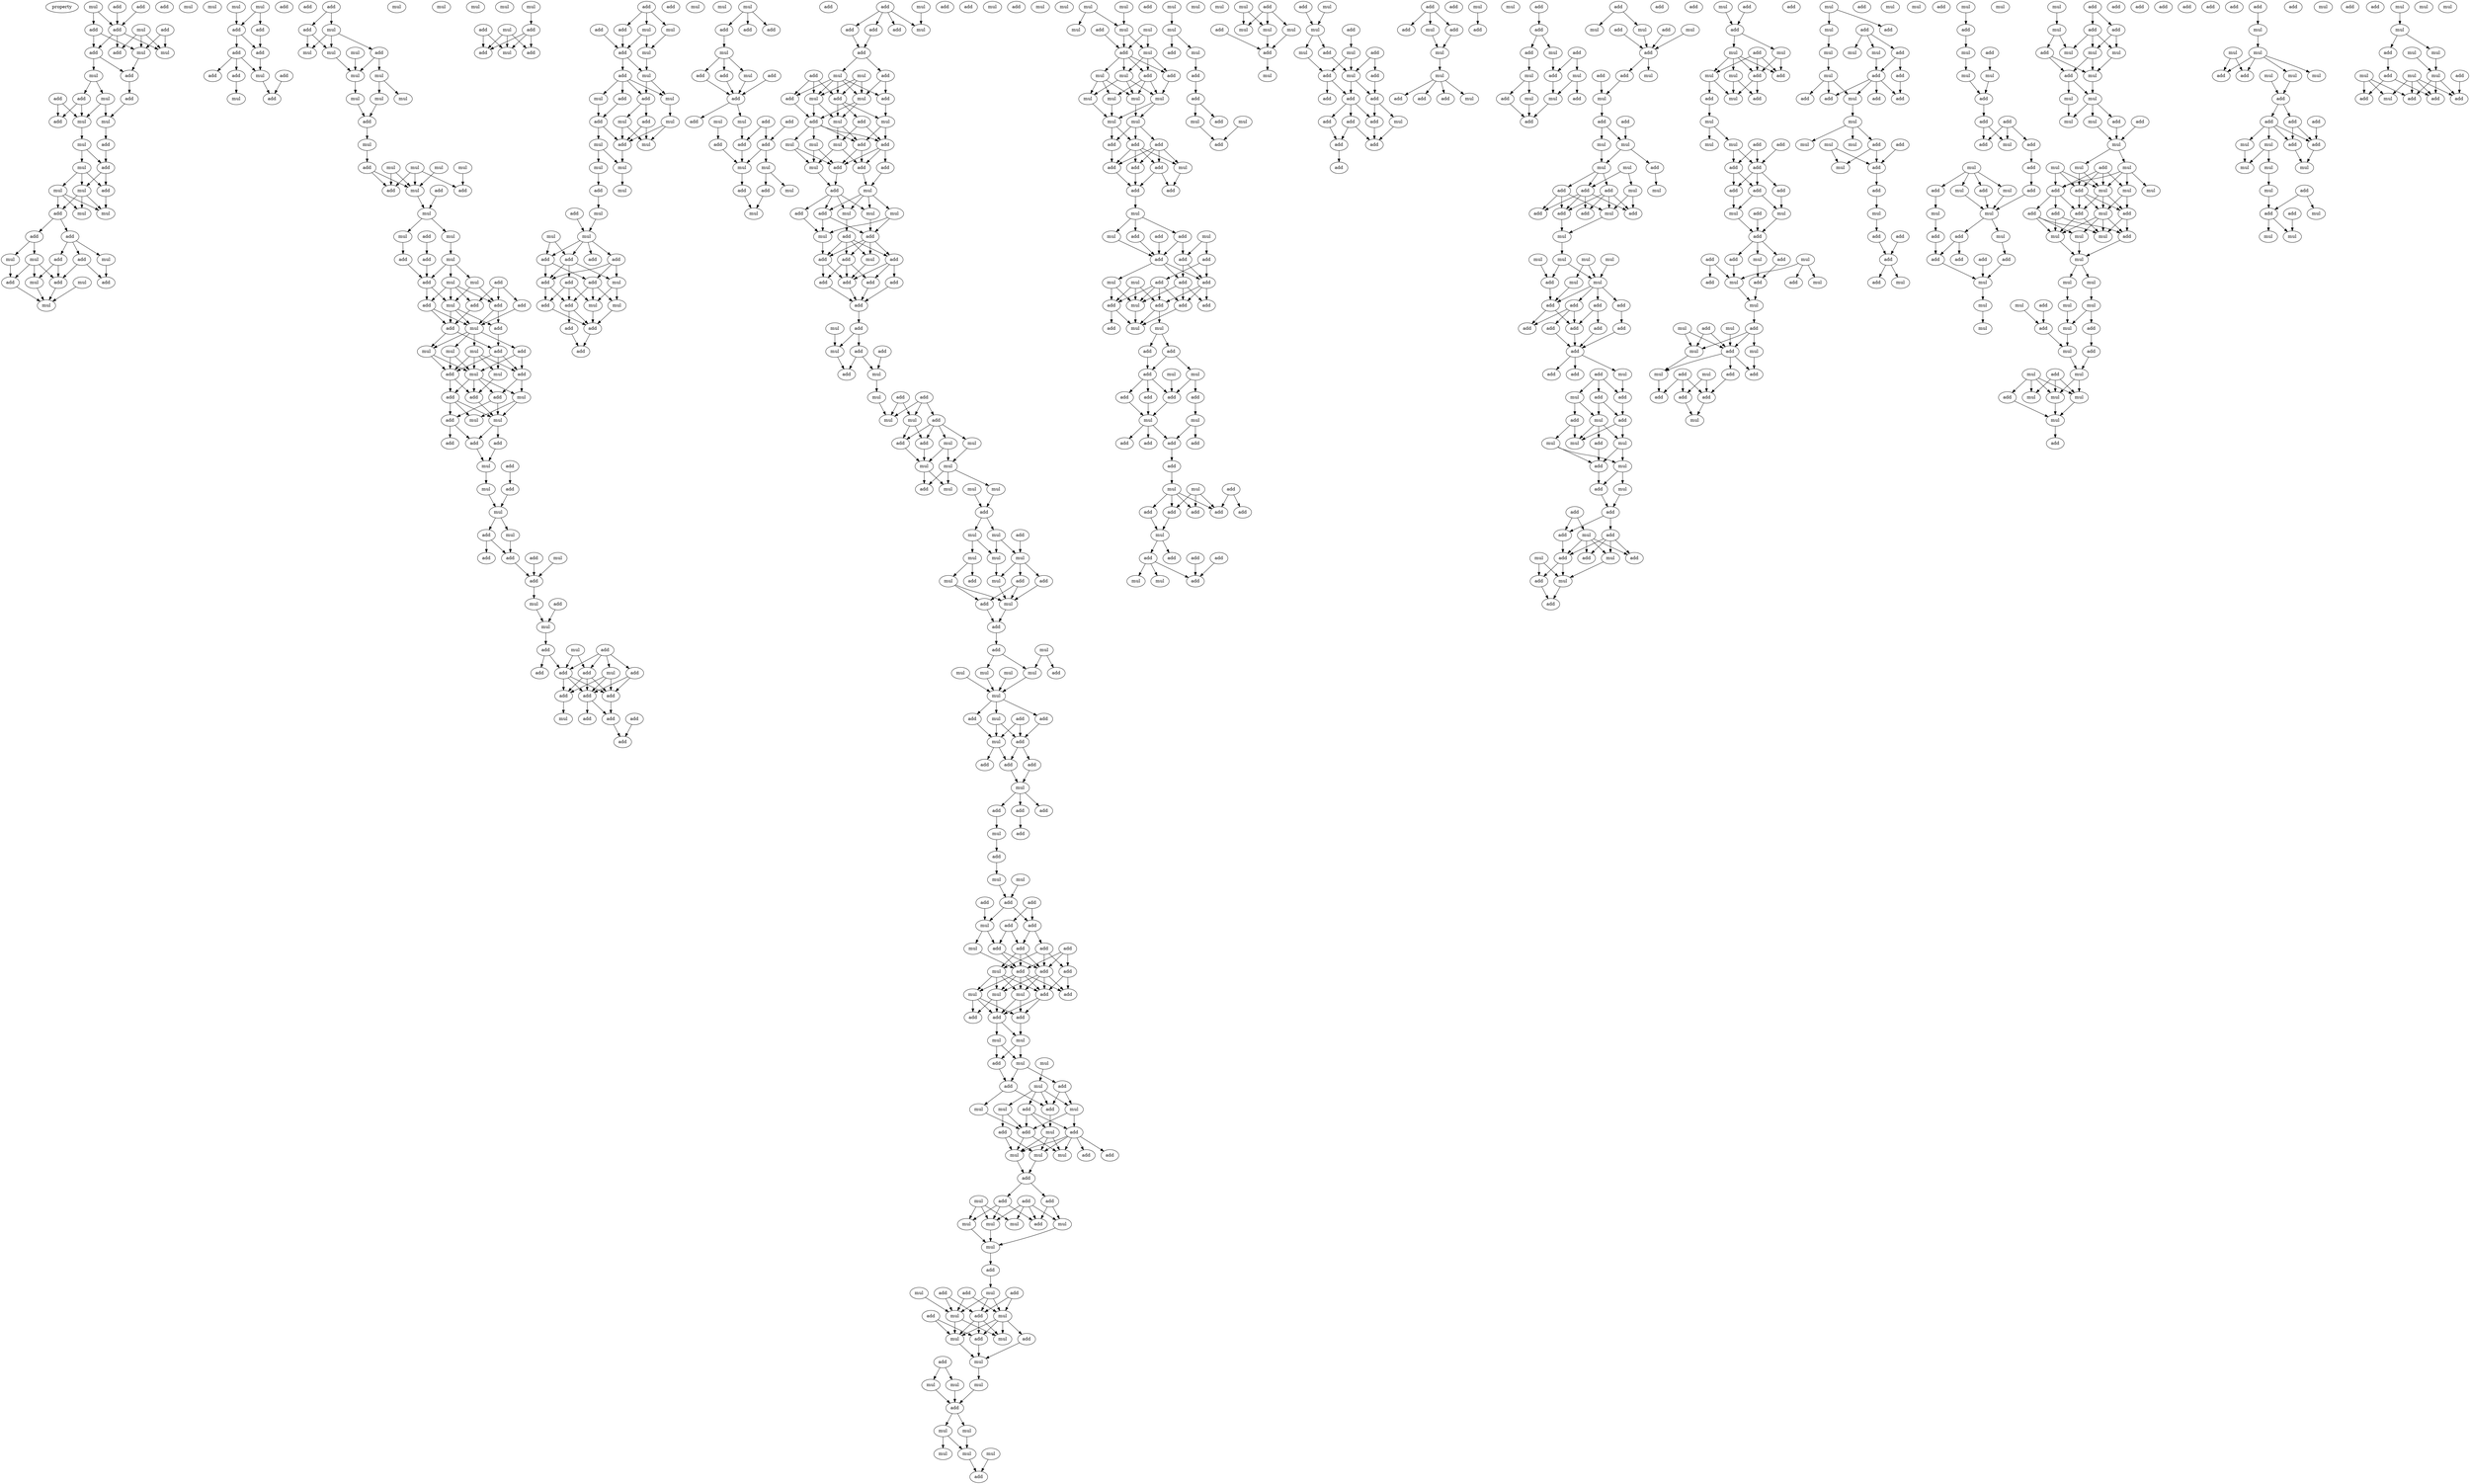 digraph {
    node [fontcolor=black]
    property [mul=2,lf=2.0]
    0 [ label = add ];
    1 [ label = add ];
    2 [ label = mul ];
    3 [ label = add ];
    4 [ label = mul ];
    5 [ label = add ];
    6 [ label = add ];
    7 [ label = mul ];
    8 [ label = add ];
    9 [ label = add ];
    10 [ label = add ];
    11 [ label = mul ];
    12 [ label = add ];
    13 [ label = mul ];
    14 [ label = add ];
    15 [ label = add ];
    16 [ label = add ];
    17 [ label = mul ];
    18 [ label = mul ];
    19 [ label = add ];
    20 [ label = mul ];
    21 [ label = mul ];
    22 [ label = add ];
    23 [ label = mul ];
    24 [ label = add ];
    25 [ label = mul ];
    26 [ label = mul ];
    27 [ label = mul ];
    28 [ label = mul ];
    29 [ label = add ];
    30 [ label = add ];
    31 [ label = mul ];
    32 [ label = mul ];
    33 [ label = add ];
    34 [ label = add ];
    35 [ label = add ];
    36 [ label = mul ];
    37 [ label = add ];
    38 [ label = mul ];
    39 [ label = mul ];
    40 [ label = add ];
    41 [ label = mul ];
    42 [ label = mul ];
    43 [ label = add ];
    44 [ label = add ];
    45 [ label = mul ];
    46 [ label = mul ];
    47 [ label = mul ];
    48 [ label = add ];
    49 [ label = add ];
    50 [ label = add ];
    51 [ label = add ];
    52 [ label = add ];
    53 [ label = add ];
    54 [ label = add ];
    55 [ label = mul ];
    56 [ label = add ];
    57 [ label = add ];
    58 [ label = add ];
    59 [ label = mul ];
    60 [ label = add ];
    61 [ label = mul ];
    62 [ label = add ];
    63 [ label = mul ];
    64 [ label = mul ];
    65 [ label = add ];
    66 [ label = mul ];
    67 [ label = mul ];
    68 [ label = mul ];
    69 [ label = mul ];
    70 [ label = mul ];
    71 [ label = mul ];
    72 [ label = mul ];
    73 [ label = add ];
    74 [ label = mul ];
    75 [ label = mul ];
    76 [ label = mul ];
    77 [ label = mul ];
    78 [ label = add ];
    79 [ label = mul ];
    80 [ label = mul ];
    81 [ label = add ];
    82 [ label = add ];
    83 [ label = add ];
    84 [ label = mul ];
    85 [ label = mul ];
    86 [ label = mul ];
    87 [ label = add ];
    88 [ label = add ];
    89 [ label = add ];
    90 [ label = mul ];
    91 [ label = mul ];
    92 [ label = mul ];
    93 [ label = add ];
    94 [ label = add ];
    95 [ label = add ];
    96 [ label = add ];
    97 [ label = add ];
    98 [ label = mul ];
    99 [ label = add ];
    100 [ label = mul ];
    101 [ label = add ];
    102 [ label = add ];
    103 [ label = mul ];
    104 [ label = mul ];
    105 [ label = mul ];
    106 [ label = add ];
    107 [ label = add ];
    108 [ label = mul ];
    109 [ label = mul ];
    110 [ label = add ];
    111 [ label = add ];
    112 [ label = add ];
    113 [ label = mul ];
    114 [ label = add ];
    115 [ label = add ];
    116 [ label = mul ];
    117 [ label = add ];
    118 [ label = mul ];
    119 [ label = add ];
    120 [ label = add ];
    121 [ label = add ];
    122 [ label = mul ];
    123 [ label = add ];
    124 [ label = add ];
    125 [ label = mul ];
    126 [ label = mul ];
    127 [ label = add ];
    128 [ label = mul ];
    129 [ label = add ];
    130 [ label = add ];
    131 [ label = mul ];
    132 [ label = add ];
    133 [ label = add ];
    134 [ label = mul ];
    135 [ label = mul ];
    136 [ label = add ];
    137 [ label = mul ];
    138 [ label = mul ];
    139 [ label = add ];
    140 [ label = add ];
    141 [ label = add ];
    142 [ label = add ];
    143 [ label = mul ];
    144 [ label = add ];
    145 [ label = add ];
    146 [ label = add ];
    147 [ label = add ];
    148 [ label = add ];
    149 [ label = add ];
    150 [ label = mul ];
    151 [ label = add ];
    152 [ label = add ];
    153 [ label = add ];
    154 [ label = mul ];
    155 [ label = mul ];
    156 [ label = mul ];
    157 [ label = add ];
    158 [ label = add ];
    159 [ label = mul ];
    160 [ label = mul ];
    161 [ label = add ];
    162 [ label = add ];
    163 [ label = add ];
    164 [ label = add ];
    165 [ label = mul ];
    166 [ label = add ];
    167 [ label = mul ];
    168 [ label = add ];
    169 [ label = mul ];
    170 [ label = add ];
    171 [ label = mul ];
    172 [ label = mul ];
    173 [ label = mul ];
    174 [ label = add ];
    175 [ label = add ];
    176 [ label = mul ];
    177 [ label = add ];
    178 [ label = mul ];
    179 [ label = add ];
    180 [ label = mul ];
    181 [ label = mul ];
    182 [ label = add ];
    183 [ label = mul ];
    184 [ label = mul ];
    185 [ label = mul ];
    186 [ label = add ];
    187 [ label = add ];
    188 [ label = mul ];
    189 [ label = mul ];
    190 [ label = mul ];
    191 [ label = add ];
    192 [ label = add ];
    193 [ label = add ];
    194 [ label = add ];
    195 [ label = add ];
    196 [ label = add ];
    197 [ label = mul ];
    198 [ label = add ];
    199 [ label = add ];
    200 [ label = mul ];
    201 [ label = add ];
    202 [ label = mul ];
    203 [ label = add ];
    204 [ label = add ];
    205 [ label = add ];
    206 [ label = add ];
    207 [ label = mul ];
    208 [ label = mul ];
    209 [ label = mul ];
    210 [ label = add ];
    211 [ label = add ];
    212 [ label = add ];
    213 [ label = mul ];
    214 [ label = add ];
    215 [ label = mul ];
    216 [ label = add ];
    217 [ label = add ];
    218 [ label = add ];
    219 [ label = add ];
    220 [ label = mul ];
    221 [ label = add ];
    222 [ label = mul ];
    223 [ label = add ];
    224 [ label = add ];
    225 [ label = add ];
    226 [ label = add ];
    227 [ label = add ];
    228 [ label = mul ];
    229 [ label = mul ];
    230 [ label = mul ];
    231 [ label = add ];
    232 [ label = add ];
    233 [ label = mul ];
    234 [ label = add ];
    235 [ label = mul ];
    236 [ label = add ];
    237 [ label = add ];
    238 [ label = mul ];
    239 [ label = add ];
    240 [ label = add ];
    241 [ label = add ];
    242 [ label = mul ];
    243 [ label = mul ];
    244 [ label = add ];
    245 [ label = add ];
    246 [ label = add ];
    247 [ label = mul ];
    248 [ label = add ];
    249 [ label = add ];
    250 [ label = mul ];
    251 [ label = mul ];
    252 [ label = mul ];
    253 [ label = add ];
    254 [ label = add ];
    255 [ label = mul ];
    256 [ label = mul ];
    257 [ label = mul ];
    258 [ label = add ];
    259 [ label = add ];
    260 [ label = add ];
    261 [ label = mul ];
    262 [ label = add ];
    263 [ label = add ];
    264 [ label = mul ];
    265 [ label = add ];
    266 [ label = add ];
    267 [ label = mul ];
    268 [ label = add ];
    269 [ label = mul ];
    270 [ label = mul ];
    271 [ label = add ];
    272 [ label = mul ];
    273 [ label = add ];
    274 [ label = mul ];
    275 [ label = add ];
    276 [ label = add ];
    277 [ label = add ];
    278 [ label = add ];
    279 [ label = add ];
    280 [ label = add ];
    281 [ label = add ];
    282 [ label = add ];
    283 [ label = mul ];
    284 [ label = add ];
    285 [ label = mul ];
    286 [ label = add ];
    287 [ label = add ];
    288 [ label = add ];
    289 [ label = mul ];
    290 [ label = add ];
    291 [ label = mul ];
    292 [ label = add ];
    293 [ label = mul ];
    294 [ label = mul ];
    295 [ label = add ];
    296 [ label = add ];
    297 [ label = mul ];
    298 [ label = add ];
    299 [ label = mul ];
    300 [ label = add ];
    301 [ label = mul ];
    302 [ label = mul ];
    303 [ label = add ];
    304 [ label = mul ];
    305 [ label = mul ];
    306 [ label = mul ];
    307 [ label = add ];
    308 [ label = mul ];
    309 [ label = add ];
    310 [ label = mul ];
    311 [ label = mul ];
    312 [ label = mul ];
    313 [ label = mul ];
    314 [ label = mul ];
    315 [ label = mul ];
    316 [ label = add ];
    317 [ label = mul ];
    318 [ label = add ];
    319 [ label = add ];
    320 [ label = mul ];
    321 [ label = add ];
    322 [ label = add ];
    323 [ label = add ];
    324 [ label = mul ];
    325 [ label = mul ];
    326 [ label = mul ];
    327 [ label = add ];
    328 [ label = mul ];
    329 [ label = mul ];
    330 [ label = mul ];
    331 [ label = add ];
    332 [ label = add ];
    333 [ label = mul ];
    334 [ label = add ];
    335 [ label = mul ];
    336 [ label = add ];
    337 [ label = add ];
    338 [ label = add ];
    339 [ label = add ];
    340 [ label = mul ];
    341 [ label = add ];
    342 [ label = add ];
    343 [ label = add ];
    344 [ label = mul ];
    345 [ label = add ];
    346 [ label = add ];
    347 [ label = mul ];
    348 [ label = add ];
    349 [ label = mul ];
    350 [ label = add ];
    351 [ label = add ];
    352 [ label = add ];
    353 [ label = add ];
    354 [ label = mul ];
    355 [ label = add ];
    356 [ label = add ];
    357 [ label = mul ];
    358 [ label = add ];
    359 [ label = add ];
    360 [ label = add ];
    361 [ label = add ];
    362 [ label = mul ];
    363 [ label = add ];
    364 [ label = add ];
    365 [ label = mul ];
    366 [ label = add ];
    367 [ label = mul ];
    368 [ label = add ];
    369 [ label = mul ];
    370 [ label = add ];
    371 [ label = add ];
    372 [ label = add ];
    373 [ label = mul ];
    374 [ label = mul ];
    375 [ label = mul ];
    376 [ label = mul ];
    377 [ label = add ];
    378 [ label = mul ];
    379 [ label = mul ];
    380 [ label = add ];
    381 [ label = add ];
    382 [ label = add ];
    383 [ label = add ];
    384 [ label = mul ];
    385 [ label = mul ];
    386 [ label = mul ];
    387 [ label = add ];
    388 [ label = mul ];
    389 [ label = add ];
    390 [ label = add ];
    391 [ label = add ];
    392 [ label = mul ];
    393 [ label = mul ];
    394 [ label = mul ];
    395 [ label = add ];
    396 [ label = add ];
    397 [ label = add ];
    398 [ label = add ];
    399 [ label = mul ];
    400 [ label = add ];
    401 [ label = mul ];
    402 [ label = mul ];
    403 [ label = mul ];
    404 [ label = add ];
    405 [ label = mul ];
    406 [ label = mul ];
    407 [ label = add ];
    408 [ label = mul ];
    409 [ label = add ];
    410 [ label = add ];
    411 [ label = add ];
    412 [ label = mul ];
    413 [ label = mul ];
    414 [ label = add ];
    415 [ label = add ];
    416 [ label = mul ];
    417 [ label = add ];
    418 [ label = mul ];
    419 [ label = mul ];
    420 [ label = add ];
    421 [ label = mul ];
    422 [ label = add ];
    423 [ label = mul ];
    424 [ label = mul ];
    425 [ label = mul ];
    426 [ label = add ];
    427 [ label = mul ];
    428 [ label = mul ];
    429 [ label = mul ];
    430 [ label = mul ];
    431 [ label = mul ];
    432 [ label = mul ];
    433 [ label = add ];
    434 [ label = mul ];
    435 [ label = mul ];
    436 [ label = mul ];
    437 [ label = add ];
    438 [ label = mul ];
    439 [ label = add ];
    440 [ label = mul ];
    441 [ label = mul ];
    442 [ label = add ];
    443 [ label = mul ];
    444 [ label = add ];
    445 [ label = add ];
    446 [ label = mul ];
    447 [ label = mul ];
    448 [ label = mul ];
    449 [ label = mul ];
    450 [ label = mul ];
    451 [ label = mul ];
    452 [ label = mul ];
    453 [ label = add ];
    454 [ label = add ];
    455 [ label = add ];
    456 [ label = add ];
    457 [ label = mul ];
    458 [ label = add ];
    459 [ label = add ];
    460 [ label = add ];
    461 [ label = add ];
    462 [ label = mul ];
    463 [ label = add ];
    464 [ label = add ];
    465 [ label = mul ];
    466 [ label = mul ];
    467 [ label = add ];
    468 [ label = add ];
    469 [ label = add ];
    470 [ label = add ];
    471 [ label = add ];
    472 [ label = mul ];
    473 [ label = mul ];
    474 [ label = add ];
    475 [ label = add ];
    476 [ label = add ];
    477 [ label = mul ];
    478 [ label = add ];
    479 [ label = add ];
    480 [ label = add ];
    481 [ label = mul ];
    482 [ label = add ];
    483 [ label = mul ];
    484 [ label = add ];
    485 [ label = add ];
    486 [ label = mul ];
    487 [ label = mul ];
    488 [ label = add ];
    489 [ label = add ];
    490 [ label = add ];
    491 [ label = add ];
    492 [ label = add ];
    493 [ label = mul ];
    494 [ label = mul ];
    495 [ label = add ];
    496 [ label = add ];
    497 [ label = add ];
    498 [ label = add ];
    499 [ label = add ];
    500 [ label = mul ];
    501 [ label = mul ];
    502 [ label = add ];
    503 [ label = add ];
    504 [ label = add ];
    505 [ label = add ];
    506 [ label = add ];
    507 [ label = add ];
    508 [ label = mul ];
    509 [ label = add ];
    510 [ label = add ];
    511 [ label = add ];
    512 [ label = add ];
    513 [ label = add ];
    514 [ label = mul ];
    515 [ label = mul ];
    516 [ label = mul ];
    517 [ label = mul ];
    518 [ label = add ];
    519 [ label = mul ];
    520 [ label = mul ];
    521 [ label = add ];
    522 [ label = add ];
    523 [ label = mul ];
    524 [ label = mul ];
    525 [ label = mul ];
    526 [ label = add ];
    527 [ label = add ];
    528 [ label = mul ];
    529 [ label = add ];
    530 [ label = add ];
    531 [ label = mul ];
    532 [ label = mul ];
    533 [ label = mul ];
    534 [ label = add ];
    535 [ label = add ];
    536 [ label = mul ];
    537 [ label = mul ];
    538 [ label = add ];
    539 [ label = mul ];
    540 [ label = mul ];
    541 [ label = add ];
    542 [ label = mul ];
    543 [ label = add ];
    544 [ label = mul ];
    545 [ label = add ];
    546 [ label = add ];
    547 [ label = add ];
    548 [ label = add ];
    549 [ label = add ];
    550 [ label = mul ];
    551 [ label = add ];
    552 [ label = add ];
    553 [ label = add ];
    554 [ label = add ];
    555 [ label = add ];
    556 [ label = add ];
    557 [ label = add ];
    558 [ label = mul ];
    559 [ label = add ];
    560 [ label = add ];
    561 [ label = mul ];
    562 [ label = mul ];
    563 [ label = add ];
    564 [ label = mul ];
    565 [ label = add ];
    566 [ label = add ];
    567 [ label = add ];
    568 [ label = mul ];
    569 [ label = add ];
    570 [ label = mul ];
    571 [ label = add ];
    572 [ label = add ];
    573 [ label = add ];
    574 [ label = add ];
    575 [ label = mul ];
    576 [ label = mul ];
    577 [ label = add ];
    578 [ label = mul ];
    579 [ label = add ];
    580 [ label = mul ];
    581 [ label = mul ];
    582 [ label = add ];
    583 [ label = add ];
    584 [ label = add ];
    585 [ label = add ];
    586 [ label = mul ];
    587 [ label = add ];
    588 [ label = mul ];
    589 [ label = mul ];
    590 [ label = add ];
    591 [ label = add ];
    592 [ label = add ];
    593 [ label = mul ];
    594 [ label = mul ];
    595 [ label = add ];
    596 [ label = add ];
    597 [ label = mul ];
    598 [ label = mul ];
    599 [ label = mul ];
    600 [ label = add ];
    601 [ label = mul ];
    602 [ label = add ];
    603 [ label = mul ];
    604 [ label = add ];
    605 [ label = mul ];
    606 [ label = add ];
    607 [ label = add ];
    608 [ label = add ];
    609 [ label = add ];
    610 [ label = mul ];
    611 [ label = add ];
    612 [ label = mul ];
    613 [ label = mul ];
    614 [ label = mul ];
    615 [ label = mul ];
    616 [ label = mul ];
    617 [ label = add ];
    618 [ label = mul ];
    619 [ label = mul ];
    620 [ label = add ];
    621 [ label = add ];
    622 [ label = add ];
    623 [ label = add ];
    624 [ label = add ];
    625 [ label = add ];
    626 [ label = add ];
    627 [ label = add ];
    628 [ label = add ];
    629 [ label = add ];
    630 [ label = mul ];
    631 [ label = add ];
    632 [ label = add ];
    633 [ label = add ];
    634 [ label = add ];
    635 [ label = mul ];
    636 [ label = add ];
    637 [ label = add ];
    638 [ label = mul ];
    639 [ label = add ];
    640 [ label = mul ];
    641 [ label = mul ];
    642 [ label = add ];
    643 [ label = mul ];
    644 [ label = add ];
    645 [ label = mul ];
    646 [ label = add ];
    647 [ label = mul ];
    648 [ label = add ];
    649 [ label = add ];
    650 [ label = add ];
    651 [ label = add ];
    652 [ label = add ];
    653 [ label = add ];
    654 [ label = mul ];
    655 [ label = add ];
    656 [ label = mul ];
    657 [ label = add ];
    658 [ label = mul ];
    659 [ label = add ];
    660 [ label = add ];
    661 [ label = mul ];
    662 [ label = mul ];
    663 [ label = add ];
    664 [ label = add ];
    665 [ label = add ];
    666 [ label = add ];
    667 [ label = mul ];
    668 [ label = mul ];
    669 [ label = add ];
    670 [ label = mul ];
    671 [ label = add ];
    672 [ label = mul ];
    673 [ label = add ];
    674 [ label = add ];
    675 [ label = mul ];
    676 [ label = add ];
    677 [ label = mul ];
    678 [ label = mul ];
    679 [ label = add ];
    680 [ label = add ];
    681 [ label = mul ];
    682 [ label = add ];
    683 [ label = add ];
    684 [ label = add ];
    685 [ label = add ];
    686 [ label = add ];
    687 [ label = mul ];
    688 [ label = add ];
    689 [ label = mul ];
    690 [ label = add ];
    691 [ label = add ];
    692 [ label = add ];
    693 [ label = mul ];
    694 [ label = mul ];
    695 [ label = add ];
    696 [ label = mul ];
    697 [ label = add ];
    698 [ label = mul ];
    699 [ label = add ];
    700 [ label = add ];
    701 [ label = mul ];
    702 [ label = mul ];
    703 [ label = add ];
    704 [ label = add ];
    705 [ label = mul ];
    706 [ label = add ];
    707 [ label = mul ];
    708 [ label = mul ];
    709 [ label = add ];
    710 [ label = add ];
    711 [ label = mul ];
    712 [ label = mul ];
    713 [ label = add ];
    714 [ label = add ];
    715 [ label = add ];
    716 [ label = add ];
    717 [ label = mul ];
    718 [ label = mul ];
    719 [ label = add ];
    720 [ label = add ];
    721 [ label = mul ];
    722 [ label = add ];
    723 [ label = mul ];
    724 [ label = mul ];
    725 [ label = add ];
    726 [ label = mul ];
    727 [ label = mul ];
    728 [ label = add ];
    729 [ label = add ];
    730 [ label = mul ];
    731 [ label = add ];
    732 [ label = add ];
    733 [ label = mul ];
    734 [ label = add ];
    735 [ label = add ];
    736 [ label = mul ];
    737 [ label = mul ];
    738 [ label = mul ];
    739 [ label = mul ];
    740 [ label = add ];
    741 [ label = add ];
    742 [ label = add ];
    743 [ label = mul ];
    744 [ label = add ];
    745 [ label = mul ];
    746 [ label = add ];
    747 [ label = add ];
    748 [ label = mul ];
    749 [ label = add ];
    750 [ label = add ];
    751 [ label = mul ];
    752 [ label = add ];
    753 [ label = mul ];
    754 [ label = add ];
    755 [ label = mul ];
    756 [ label = add ];
    757 [ label = mul ];
    758 [ label = mul ];
    759 [ label = mul ];
    760 [ label = add ];
    761 [ label = add ];
    762 [ label = add ];
    763 [ label = add ];
    764 [ label = mul ];
    765 [ label = add ];
    766 [ label = mul ];
    767 [ label = add ];
    768 [ label = mul ];
    769 [ label = mul ];
    770 [ label = add ];
    771 [ label = add ];
    772 [ label = add ];
    773 [ label = mul ];
    774 [ label = mul ];
    775 [ label = add ];
    776 [ label = add ];
    777 [ label = mul ];
    778 [ label = add ];
    779 [ label = add ];
    780 [ label = add ];
    781 [ label = add ];
    782 [ label = mul ];
    783 [ label = mul ];
    784 [ label = mul ];
    785 [ label = add ];
    786 [ label = mul ];
    787 [ label = mul ];
    788 [ label = add ];
    789 [ label = add ];
    790 [ label = mul ];
    791 [ label = mul ];
    792 [ label = mul ];
    793 [ label = add ];
    794 [ label = mul ];
    795 [ label = add ];
    796 [ label = mul ];
    797 [ label = add ];
    798 [ label = mul ];
    799 [ label = mul ];
    800 [ label = add ];
    801 [ label = mul ];
    802 [ label = add ];
    803 [ label = add ];
    804 [ label = mul ];
    805 [ label = mul ];
    806 [ label = mul ];
    807 [ label = mul ];
    808 [ label = add ];
    809 [ label = add ];
    810 [ label = mul ];
    811 [ label = add ];
    812 [ label = mul ];
    813 [ label = mul ];
    814 [ label = mul ];
    815 [ label = add ];
    816 [ label = add ];
    817 [ label = add ];
    818 [ label = add ];
    819 [ label = add ];
    820 [ label = add ];
    821 [ label = mul ];
    822 [ label = mul ];
    823 [ label = mul ];
    824 [ label = mul ];
    825 [ label = mul ];
    826 [ label = mul ];
    827 [ label = mul ];
    828 [ label = add ];
    829 [ label = add ];
    830 [ label = mul ];
    831 [ label = mul ];
    832 [ label = mul ];
    833 [ label = add ];
    834 [ label = add ];
    835 [ label = add ];
    836 [ label = mul ];
    837 [ label = add ];
    838 [ label = mul ];
    839 [ label = mul ];
    840 [ label = mul ];
    841 [ label = add ];
    842 [ label = mul ];
    843 [ label = add ];
    844 [ label = mul ];
    845 [ label = mul ];
    846 [ label = add ];
    847 [ label = add ];
    848 [ label = add ];
    849 [ label = mul ];
    850 [ label = add ];
    851 [ label = mul ];
    852 [ label = mul ];
    853 [ label = mul ];
    854 [ label = add ];
    855 [ label = add ];
    856 [ label = mul ];
    857 [ label = mul ];
    858 [ label = add ];
    859 [ label = add ];
    860 [ label = add ];
    861 [ label = add ];
    862 [ label = add ];
    863 [ label = mul ];
    864 [ label = mul ];
    865 [ label = add ];
    866 [ label = mul ];
    867 [ label = mul ];
    868 [ label = mul ];
    869 [ label = mul ];
    870 [ label = add ];
    871 [ label = mul ];
    872 [ label = add ];
    873 [ label = add ];
    874 [ label = mul ];
    875 [ label = mul ];
    876 [ label = mul ];
    877 [ label = add ];
    878 [ label = add ];
    879 [ label = mul ];
    880 [ label = mul ];
    881 [ label = mul ];
    882 [ label = mul ];
    883 [ label = mul ];
    884 [ label = add ];
    885 [ label = mul ];
    886 [ label = mul ];
    887 [ label = mul ];
    888 [ label = add ];
    889 [ label = add ];
    890 [ label = mul ];
    891 [ label = add ];
    892 [ label = add ];
    893 [ label = add ];
    894 [ label = add ];
    895 [ label = mul ];
    0 -> 3 [ name = 0 ];
    1 -> 3 [ name = 1 ];
    2 -> 3 [ name = 2 ];
    2 -> 5 [ name = 3 ];
    3 -> 8 [ name = 4 ];
    3 -> 10 [ name = 5 ];
    3 -> 11 [ name = 6 ];
    4 -> 7 [ name = 7 ];
    4 -> 10 [ name = 8 ];
    4 -> 11 [ name = 9 ];
    5 -> 7 [ name = 10 ];
    5 -> 8 [ name = 11 ];
    6 -> 7 [ name = 12 ];
    6 -> 11 [ name = 13 ];
    7 -> 12 [ name = 14 ];
    8 -> 12 [ name = 15 ];
    8 -> 13 [ name = 16 ];
    12 -> 16 [ name = 17 ];
    13 -> 15 [ name = 18 ];
    13 -> 17 [ name = 19 ];
    14 -> 19 [ name = 20 ];
    14 -> 20 [ name = 21 ];
    15 -> 19 [ name = 22 ];
    15 -> 20 [ name = 23 ];
    16 -> 18 [ name = 24 ];
    17 -> 18 [ name = 25 ];
    17 -> 20 [ name = 26 ];
    18 -> 22 [ name = 27 ];
    20 -> 21 [ name = 28 ];
    21 -> 23 [ name = 29 ];
    21 -> 24 [ name = 30 ];
    22 -> 24 [ name = 31 ];
    23 -> 27 [ name = 32 ];
    23 -> 28 [ name = 33 ];
    23 -> 29 [ name = 34 ];
    24 -> 27 [ name = 35 ];
    24 -> 29 [ name = 36 ];
    27 -> 30 [ name = 37 ];
    27 -> 31 [ name = 38 ];
    27 -> 32 [ name = 39 ];
    28 -> 30 [ name = 40 ];
    28 -> 31 [ name = 41 ];
    28 -> 32 [ name = 42 ];
    29 -> 31 [ name = 43 ];
    30 -> 33 [ name = 44 ];
    30 -> 34 [ name = 45 ];
    33 -> 38 [ name = 46 ];
    33 -> 39 [ name = 47 ];
    34 -> 35 [ name = 48 ];
    34 -> 36 [ name = 49 ];
    34 -> 37 [ name = 50 ];
    35 -> 41 [ name = 51 ];
    35 -> 44 [ name = 52 ];
    36 -> 43 [ name = 53 ];
    37 -> 43 [ name = 54 ];
    37 -> 44 [ name = 55 ];
    38 -> 40 [ name = 56 ];
    38 -> 41 [ name = 57 ];
    38 -> 44 [ name = 58 ];
    39 -> 40 [ name = 59 ];
    40 -> 45 [ name = 60 ];
    41 -> 45 [ name = 61 ];
    42 -> 45 [ name = 62 ];
    44 -> 45 [ name = 63 ];
    46 -> 49 [ name = 64 ];
    47 -> 48 [ name = 65 ];
    47 -> 49 [ name = 66 ];
    48 -> 51 [ name = 67 ];
    49 -> 51 [ name = 68 ];
    49 -> 52 [ name = 69 ];
    51 -> 55 [ name = 70 ];
    52 -> 53 [ name = 71 ];
    52 -> 54 [ name = 72 ];
    52 -> 55 [ name = 73 ];
    53 -> 59 [ name = 74 ];
    55 -> 58 [ name = 75 ];
    56 -> 58 [ name = 76 ];
    60 -> 61 [ name = 77 ];
    60 -> 62 [ name = 78 ];
    61 -> 63 [ name = 79 ];
    61 -> 64 [ name = 80 ];
    61 -> 65 [ name = 81 ];
    62 -> 63 [ name = 82 ];
    62 -> 64 [ name = 83 ];
    64 -> 68 [ name = 84 ];
    65 -> 67 [ name = 85 ];
    65 -> 68 [ name = 86 ];
    66 -> 68 [ name = 87 ];
    67 -> 69 [ name = 88 ];
    67 -> 71 [ name = 89 ];
    68 -> 72 [ name = 90 ];
    71 -> 73 [ name = 91 ];
    72 -> 73 [ name = 92 ];
    73 -> 74 [ name = 93 ];
    74 -> 78 [ name = 94 ];
    75 -> 80 [ name = 95 ];
    75 -> 81 [ name = 96 ];
    75 -> 83 [ name = 97 ];
    76 -> 80 [ name = 98 ];
    77 -> 80 [ name = 99 ];
    77 -> 83 [ name = 100 ];
    78 -> 80 [ name = 101 ];
    78 -> 83 [ name = 102 ];
    79 -> 81 [ name = 103 ];
    80 -> 84 [ name = 104 ];
    82 -> 84 [ name = 105 ];
    84 -> 85 [ name = 106 ];
    84 -> 86 [ name = 107 ];
    85 -> 90 [ name = 108 ];
    86 -> 88 [ name = 109 ];
    87 -> 89 [ name = 110 ];
    88 -> 93 [ name = 111 ];
    89 -> 93 [ name = 112 ];
    90 -> 91 [ name = 113 ];
    90 -> 92 [ name = 114 ];
    90 -> 93 [ name = 115 ];
    91 -> 96 [ name = 116 ];
    91 -> 97 [ name = 117 ];
    91 -> 98 [ name = 118 ];
    91 -> 99 [ name = 119 ];
    92 -> 96 [ name = 120 ];
    92 -> 98 [ name = 121 ];
    93 -> 98 [ name = 122 ];
    93 -> 99 [ name = 123 ];
    94 -> 95 [ name = 124 ];
    94 -> 96 [ name = 125 ];
    94 -> 97 [ name = 126 ];
    95 -> 100 [ name = 127 ];
    96 -> 100 [ name = 128 ];
    96 -> 101 [ name = 129 ];
    97 -> 102 [ name = 130 ];
    98 -> 100 [ name = 131 ];
    98 -> 101 [ name = 132 ];
    98 -> 102 [ name = 133 ];
    99 -> 100 [ name = 134 ];
    99 -> 102 [ name = 135 ];
    100 -> 103 [ name = 136 ];
    100 -> 104 [ name = 137 ];
    100 -> 105 [ name = 138 ];
    100 -> 106 [ name = 139 ];
    101 -> 107 [ name = 140 ];
    102 -> 105 [ name = 141 ];
    102 -> 107 [ name = 142 ];
    103 -> 108 [ name = 143 ];
    103 -> 109 [ name = 144 ];
    103 -> 110 [ name = 145 ];
    103 -> 111 [ name = 146 ];
    104 -> 108 [ name = 147 ];
    104 -> 111 [ name = 148 ];
    105 -> 108 [ name = 149 ];
    105 -> 111 [ name = 150 ];
    106 -> 108 [ name = 151 ];
    106 -> 110 [ name = 152 ];
    107 -> 109 [ name = 153 ];
    107 -> 110 [ name = 154 ];
    107 -> 111 [ name = 155 ];
    108 -> 112 [ name = 156 ];
    108 -> 113 [ name = 157 ];
    108 -> 114 [ name = 158 ];
    108 -> 115 [ name = 159 ];
    109 -> 114 [ name = 160 ];
    110 -> 112 [ name = 161 ];
    110 -> 113 [ name = 162 ];
    111 -> 114 [ name = 163 ];
    111 -> 115 [ name = 164 ];
    112 -> 117 [ name = 165 ];
    112 -> 118 [ name = 166 ];
    113 -> 116 [ name = 167 ];
    113 -> 118 [ name = 168 ];
    114 -> 118 [ name = 169 ];
    115 -> 116 [ name = 170 ];
    115 -> 117 [ name = 171 ];
    115 -> 118 [ name = 172 ];
    117 -> 120 [ name = 173 ];
    117 -> 121 [ name = 174 ];
    118 -> 119 [ name = 175 ];
    118 -> 120 [ name = 176 ];
    119 -> 122 [ name = 177 ];
    120 -> 122 [ name = 178 ];
    122 -> 125 [ name = 179 ];
    123 -> 124 [ name = 180 ];
    124 -> 126 [ name = 181 ];
    125 -> 126 [ name = 182 ];
    126 -> 127 [ name = 183 ];
    126 -> 128 [ name = 184 ];
    127 -> 129 [ name = 185 ];
    127 -> 132 [ name = 186 ];
    128 -> 132 [ name = 187 ];
    130 -> 133 [ name = 188 ];
    131 -> 133 [ name = 189 ];
    132 -> 133 [ name = 190 ];
    133 -> 134 [ name = 191 ];
    134 -> 137 [ name = 192 ];
    136 -> 137 [ name = 193 ];
    137 -> 139 [ name = 194 ];
    138 -> 141 [ name = 195 ];
    138 -> 144 [ name = 196 ];
    139 -> 141 [ name = 197 ];
    139 -> 142 [ name = 198 ];
    140 -> 141 [ name = 199 ];
    140 -> 143 [ name = 200 ];
    140 -> 144 [ name = 201 ];
    140 -> 145 [ name = 202 ];
    141 -> 146 [ name = 203 ];
    141 -> 147 [ name = 204 ];
    141 -> 148 [ name = 205 ];
    143 -> 146 [ name = 206 ];
    143 -> 147 [ name = 207 ];
    143 -> 148 [ name = 208 ];
    144 -> 146 [ name = 209 ];
    144 -> 147 [ name = 210 ];
    144 -> 148 [ name = 211 ];
    145 -> 147 [ name = 212 ];
    145 -> 148 [ name = 213 ];
    146 -> 150 [ name = 214 ];
    147 -> 149 [ name = 215 ];
    147 -> 151 [ name = 216 ];
    148 -> 149 [ name = 217 ];
    149 -> 153 [ name = 218 ];
    152 -> 153 [ name = 219 ];
    156 -> 158 [ name = 220 ];
    157 -> 160 [ name = 221 ];
    157 -> 162 [ name = 222 ];
    158 -> 160 [ name = 223 ];
    158 -> 161 [ name = 224 ];
    158 -> 162 [ name = 225 ];
    159 -> 160 [ name = 226 ];
    159 -> 161 [ name = 227 ];
    159 -> 162 [ name = 228 ];
    163 -> 165 [ name = 229 ];
    163 -> 166 [ name = 230 ];
    163 -> 167 [ name = 231 ];
    164 -> 168 [ name = 232 ];
    165 -> 168 [ name = 233 ];
    165 -> 169 [ name = 234 ];
    166 -> 168 [ name = 235 ];
    167 -> 169 [ name = 236 ];
    168 -> 170 [ name = 237 ];
    168 -> 171 [ name = 238 ];
    169 -> 171 [ name = 239 ];
    170 -> 172 [ name = 240 ];
    170 -> 173 [ name = 241 ];
    170 -> 174 [ name = 242 ];
    170 -> 175 [ name = 243 ];
    171 -> 172 [ name = 244 ];
    171 -> 174 [ name = 245 ];
    172 -> 176 [ name = 246 ];
    173 -> 179 [ name = 247 ];
    174 -> 177 [ name = 248 ];
    174 -> 178 [ name = 249 ];
    175 -> 179 [ name = 250 ];
    176 -> 181 [ name = 251 ];
    176 -> 182 [ name = 252 ];
    177 -> 181 [ name = 253 ];
    177 -> 182 [ name = 254 ];
    178 -> 181 [ name = 255 ];
    178 -> 182 [ name = 256 ];
    179 -> 180 [ name = 257 ];
    179 -> 182 [ name = 258 ];
    180 -> 183 [ name = 259 ];
    180 -> 184 [ name = 260 ];
    182 -> 184 [ name = 261 ];
    183 -> 186 [ name = 262 ];
    184 -> 185 [ name = 263 ];
    186 -> 188 [ name = 264 ];
    187 -> 190 [ name = 265 ];
    188 -> 190 [ name = 266 ];
    189 -> 193 [ name = 267 ];
    189 -> 194 [ name = 268 ];
    190 -> 191 [ name = 269 ];
    190 -> 192 [ name = 270 ];
    190 -> 193 [ name = 271 ];
    190 -> 194 [ name = 272 ];
    191 -> 195 [ name = 273 ];
    191 -> 196 [ name = 274 ];
    191 -> 197 [ name = 275 ];
    193 -> 196 [ name = 276 ];
    193 -> 197 [ name = 277 ];
    193 -> 198 [ name = 278 ];
    194 -> 195 [ name = 279 ];
    194 -> 196 [ name = 280 ];
    195 -> 200 [ name = 281 ];
    195 -> 201 [ name = 282 ];
    195 -> 202 [ name = 283 ];
    196 -> 199 [ name = 284 ];
    196 -> 201 [ name = 285 ];
    197 -> 200 [ name = 286 ];
    197 -> 202 [ name = 287 ];
    198 -> 199 [ name = 288 ];
    198 -> 201 [ name = 289 ];
    198 -> 202 [ name = 290 ];
    199 -> 203 [ name = 291 ];
    200 -> 203 [ name = 292 ];
    201 -> 203 [ name = 293 ];
    201 -> 204 [ name = 294 ];
    202 -> 203 [ name = 295 ];
    203 -> 206 [ name = 296 ];
    204 -> 206 [ name = 297 ];
    209 -> 210 [ name = 298 ];
    209 -> 211 [ name = 299 ];
    209 -> 212 [ name = 300 ];
    210 -> 213 [ name = 301 ];
    213 -> 215 [ name = 302 ];
    213 -> 217 [ name = 303 ];
    213 -> 218 [ name = 304 ];
    215 -> 219 [ name = 305 ];
    216 -> 219 [ name = 306 ];
    217 -> 219 [ name = 307 ];
    218 -> 219 [ name = 308 ];
    219 -> 222 [ name = 309 ];
    219 -> 223 [ name = 310 ];
    220 -> 227 [ name = 311 ];
    221 -> 225 [ name = 312 ];
    221 -> 226 [ name = 313 ];
    222 -> 225 [ name = 314 ];
    224 -> 226 [ name = 315 ];
    225 -> 229 [ name = 316 ];
    226 -> 228 [ name = 317 ];
    226 -> 229 [ name = 318 ];
    227 -> 229 [ name = 319 ];
    228 -> 230 [ name = 320 ];
    228 -> 232 [ name = 321 ];
    229 -> 231 [ name = 322 ];
    231 -> 233 [ name = 323 ];
    232 -> 233 [ name = 324 ];
    234 -> 236 [ name = 325 ];
    234 -> 238 [ name = 326 ];
    234 -> 239 [ name = 327 ];
    234 -> 240 [ name = 328 ];
    235 -> 238 [ name = 329 ];
    236 -> 241 [ name = 330 ];
    239 -> 241 [ name = 331 ];
    241 -> 243 [ name = 332 ];
    241 -> 245 [ name = 333 ];
    242 -> 247 [ name = 334 ];
    242 -> 249 [ name = 335 ];
    242 -> 250 [ name = 336 ];
    243 -> 246 [ name = 337 ];
    243 -> 247 [ name = 338 ];
    243 -> 248 [ name = 339 ];
    243 -> 249 [ name = 340 ];
    243 -> 250 [ name = 341 ];
    244 -> 248 [ name = 342 ];
    244 -> 249 [ name = 343 ];
    244 -> 250 [ name = 344 ];
    245 -> 246 [ name = 345 ];
    245 -> 247 [ name = 346 ];
    246 -> 251 [ name = 347 ];
    247 -> 252 [ name = 348 ];
    247 -> 254 [ name = 349 ];
    248 -> 254 [ name = 350 ];
    249 -> 251 [ name = 351 ];
    249 -> 252 [ name = 352 ];
    249 -> 253 [ name = 353 ];
    250 -> 252 [ name = 354 ];
    250 -> 254 [ name = 355 ];
    251 -> 258 [ name = 356 ];
    251 -> 259 [ name = 357 ];
    252 -> 255 [ name = 358 ];
    252 -> 259 [ name = 359 ];
    253 -> 255 [ name = 360 ];
    253 -> 258 [ name = 361 ];
    254 -> 256 [ name = 362 ];
    254 -> 257 [ name = 363 ];
    254 -> 258 [ name = 364 ];
    254 -> 259 [ name = 365 ];
    255 -> 260 [ name = 366 ];
    255 -> 261 [ name = 367 ];
    256 -> 261 [ name = 368 ];
    256 -> 263 [ name = 369 ];
    257 -> 261 [ name = 370 ];
    257 -> 263 [ name = 371 ];
    258 -> 260 [ name = 372 ];
    258 -> 262 [ name = 373 ];
    258 -> 263 [ name = 374 ];
    259 -> 260 [ name = 375 ];
    259 -> 263 [ name = 376 ];
    260 -> 264 [ name = 377 ];
    261 -> 265 [ name = 378 ];
    262 -> 264 [ name = 379 ];
    263 -> 265 [ name = 380 ];
    264 -> 267 [ name = 381 ];
    264 -> 268 [ name = 382 ];
    264 -> 269 [ name = 383 ];
    264 -> 270 [ name = 384 ];
    265 -> 266 [ name = 385 ];
    265 -> 267 [ name = 386 ];
    265 -> 268 [ name = 387 ];
    265 -> 269 [ name = 388 ];
    266 -> 272 [ name = 389 ];
    267 -> 271 [ name = 390 ];
    268 -> 271 [ name = 391 ];
    268 -> 272 [ name = 392 ];
    269 -> 273 [ name = 393 ];
    270 -> 271 [ name = 394 ];
    270 -> 272 [ name = 395 ];
    271 -> 274 [ name = 396 ];
    271 -> 275 [ name = 397 ];
    271 -> 276 [ name = 398 ];
    271 -> 277 [ name = 399 ];
    272 -> 276 [ name = 400 ];
    273 -> 274 [ name = 401 ];
    273 -> 275 [ name = 402 ];
    273 -> 276 [ name = 403 ];
    273 -> 277 [ name = 404 ];
    274 -> 279 [ name = 405 ];
    275 -> 278 [ name = 406 ];
    275 -> 279 [ name = 407 ];
    275 -> 280 [ name = 408 ];
    276 -> 278 [ name = 409 ];
    276 -> 279 [ name = 410 ];
    277 -> 279 [ name = 411 ];
    277 -> 280 [ name = 412 ];
    277 -> 281 [ name = 413 ];
    278 -> 282 [ name = 414 ];
    279 -> 282 [ name = 415 ];
    280 -> 282 [ name = 416 ];
    281 -> 282 [ name = 417 ];
    282 -> 284 [ name = 418 ];
    283 -> 285 [ name = 419 ];
    284 -> 285 [ name = 420 ];
    284 -> 286 [ name = 421 ];
    285 -> 288 [ name = 422 ];
    286 -> 288 [ name = 423 ];
    286 -> 289 [ name = 424 ];
    287 -> 289 [ name = 425 ];
    289 -> 291 [ name = 426 ];
    290 -> 293 [ name = 427 ];
    290 -> 294 [ name = 428 ];
    291 -> 294 [ name = 429 ];
    292 -> 293 [ name = 430 ];
    292 -> 294 [ name = 431 ];
    292 -> 295 [ name = 432 ];
    293 -> 298 [ name = 433 ];
    293 -> 300 [ name = 434 ];
    295 -> 297 [ name = 435 ];
    295 -> 298 [ name = 436 ];
    295 -> 299 [ name = 437 ];
    295 -> 300 [ name = 438 ];
    297 -> 301 [ name = 439 ];
    298 -> 302 [ name = 440 ];
    299 -> 301 [ name = 441 ];
    299 -> 302 [ name = 442 ];
    300 -> 302 [ name = 443 ];
    301 -> 303 [ name = 444 ];
    301 -> 305 [ name = 445 ];
    301 -> 306 [ name = 446 ];
    302 -> 303 [ name = 447 ];
    302 -> 305 [ name = 448 ];
    304 -> 307 [ name = 449 ];
    306 -> 307 [ name = 450 ];
    307 -> 310 [ name = 451 ];
    307 -> 311 [ name = 452 ];
    309 -> 313 [ name = 453 ];
    310 -> 312 [ name = 454 ];
    310 -> 313 [ name = 455 ];
    311 -> 312 [ name = 456 ];
    311 -> 314 [ name = 457 ];
    312 -> 317 [ name = 458 ];
    313 -> 316 [ name = 459 ];
    313 -> 317 [ name = 460 ];
    313 -> 318 [ name = 461 ];
    314 -> 315 [ name = 462 ];
    314 -> 319 [ name = 463 ];
    315 -> 320 [ name = 464 ];
    315 -> 321 [ name = 465 ];
    316 -> 320 [ name = 466 ];
    317 -> 320 [ name = 467 ];
    318 -> 320 [ name = 468 ];
    318 -> 321 [ name = 469 ];
    320 -> 322 [ name = 470 ];
    321 -> 322 [ name = 471 ];
    322 -> 323 [ name = 472 ];
    323 -> 325 [ name = 473 ];
    323 -> 328 [ name = 474 ];
    324 -> 327 [ name = 475 ];
    324 -> 328 [ name = 476 ];
    325 -> 330 [ name = 477 ];
    326 -> 330 [ name = 478 ];
    328 -> 330 [ name = 479 ];
    329 -> 330 [ name = 480 ];
    330 -> 332 [ name = 481 ];
    330 -> 333 [ name = 482 ];
    330 -> 334 [ name = 483 ];
    331 -> 335 [ name = 484 ];
    331 -> 336 [ name = 485 ];
    332 -> 335 [ name = 486 ];
    333 -> 335 [ name = 487 ];
    333 -> 336 [ name = 488 ];
    334 -> 336 [ name = 489 ];
    335 -> 337 [ name = 490 ];
    335 -> 338 [ name = 491 ];
    336 -> 338 [ name = 492 ];
    336 -> 339 [ name = 493 ];
    338 -> 340 [ name = 494 ];
    339 -> 340 [ name = 495 ];
    340 -> 341 [ name = 496 ];
    340 -> 342 [ name = 497 ];
    340 -> 343 [ name = 498 ];
    341 -> 344 [ name = 499 ];
    342 -> 345 [ name = 500 ];
    344 -> 346 [ name = 501 ];
    346 -> 347 [ name = 502 ];
    347 -> 350 [ name = 503 ];
    349 -> 350 [ name = 504 ];
    350 -> 354 [ name = 505 ];
    350 -> 355 [ name = 506 ];
    351 -> 353 [ name = 507 ];
    351 -> 355 [ name = 508 ];
    352 -> 354 [ name = 509 ];
    353 -> 356 [ name = 510 ];
    353 -> 358 [ name = 511 ];
    354 -> 357 [ name = 512 ];
    354 -> 358 [ name = 513 ];
    355 -> 356 [ name = 514 ];
    355 -> 359 [ name = 515 ];
    356 -> 361 [ name = 516 ];
    356 -> 362 [ name = 517 ];
    356 -> 364 [ name = 518 ];
    357 -> 364 [ name = 519 ];
    358 -> 361 [ name = 520 ];
    358 -> 364 [ name = 521 ];
    359 -> 361 [ name = 522 ];
    359 -> 362 [ name = 523 ];
    359 -> 363 [ name = 524 ];
    360 -> 361 [ name = 525 ];
    360 -> 363 [ name = 526 ];
    360 -> 364 [ name = 527 ];
    361 -> 365 [ name = 528 ];
    361 -> 366 [ name = 529 ];
    361 -> 367 [ name = 530 ];
    361 -> 368 [ name = 531 ];
    362 -> 365 [ name = 532 ];
    362 -> 366 [ name = 533 ];
    362 -> 367 [ name = 534 ];
    362 -> 369 [ name = 535 ];
    363 -> 366 [ name = 536 ];
    363 -> 368 [ name = 537 ];
    364 -> 365 [ name = 538 ];
    364 -> 366 [ name = 539 ];
    364 -> 367 [ name = 540 ];
    364 -> 368 [ name = 541 ];
    364 -> 369 [ name = 542 ];
    365 -> 370 [ name = 543 ];
    365 -> 371 [ name = 544 ];
    366 -> 370 [ name = 545 ];
    366 -> 371 [ name = 546 ];
    367 -> 370 [ name = 547 ];
    367 -> 372 [ name = 548 ];
    369 -> 370 [ name = 549 ];
    369 -> 371 [ name = 550 ];
    369 -> 372 [ name = 551 ];
    370 -> 373 [ name = 552 ];
    370 -> 374 [ name = 553 ];
    371 -> 373 [ name = 554 ];
    373 -> 375 [ name = 555 ];
    373 -> 377 [ name = 556 ];
    374 -> 375 [ name = 557 ];
    374 -> 377 [ name = 558 ];
    375 -> 380 [ name = 559 ];
    375 -> 381 [ name = 560 ];
    376 -> 379 [ name = 561 ];
    377 -> 381 [ name = 562 ];
    379 -> 382 [ name = 563 ];
    379 -> 383 [ name = 564 ];
    379 -> 384 [ name = 565 ];
    379 -> 385 [ name = 566 ];
    380 -> 383 [ name = 567 ];
    380 -> 384 [ name = 568 ];
    381 -> 383 [ name = 569 ];
    381 -> 386 [ name = 570 ];
    382 -> 387 [ name = 571 ];
    382 -> 388 [ name = 572 ];
    382 -> 390 [ name = 573 ];
    383 -> 388 [ name = 574 ];
    384 -> 387 [ name = 575 ];
    384 -> 390 [ name = 576 ];
    385 -> 387 [ name = 577 ];
    385 -> 389 [ name = 578 ];
    386 -> 387 [ name = 579 ];
    387 -> 392 [ name = 580 ];
    387 -> 393 [ name = 581 ];
    388 -> 392 [ name = 582 ];
    388 -> 393 [ name = 583 ];
    388 -> 394 [ name = 584 ];
    389 -> 392 [ name = 585 ];
    389 -> 394 [ name = 586 ];
    390 -> 391 [ name = 587 ];
    390 -> 392 [ name = 588 ];
    390 -> 393 [ name = 589 ];
    390 -> 394 [ name = 590 ];
    390 -> 395 [ name = 591 ];
    392 -> 396 [ name = 592 ];
    394 -> 396 [ name = 593 ];
    396 -> 397 [ name = 594 ];
    396 -> 400 [ name = 595 ];
    397 -> 402 [ name = 596 ];
    397 -> 404 [ name = 597 ];
    397 -> 405 [ name = 598 ];
    398 -> 401 [ name = 599 ];
    398 -> 403 [ name = 600 ];
    398 -> 404 [ name = 601 ];
    398 -> 405 [ name = 602 ];
    399 -> 401 [ name = 603 ];
    399 -> 402 [ name = 604 ];
    399 -> 405 [ name = 605 ];
    400 -> 403 [ name = 606 ];
    400 -> 404 [ name = 607 ];
    402 -> 406 [ name = 608 ];
    403 -> 406 [ name = 609 ];
    405 -> 406 [ name = 610 ];
    406 -> 407 [ name = 611 ];
    407 -> 412 [ name = 612 ];
    408 -> 416 [ name = 613 ];
    409 -> 414 [ name = 614 ];
    409 -> 416 [ name = 615 ];
    410 -> 413 [ name = 616 ];
    410 -> 416 [ name = 617 ];
    411 -> 413 [ name = 618 ];
    411 -> 414 [ name = 619 ];
    412 -> 413 [ name = 620 ];
    412 -> 414 [ name = 621 ];
    412 -> 416 [ name = 622 ];
    413 -> 417 [ name = 623 ];
    413 -> 418 [ name = 624 ];
    413 -> 419 [ name = 625 ];
    413 -> 420 [ name = 626 ];
    414 -> 417 [ name = 627 ];
    414 -> 418 [ name = 628 ];
    414 -> 419 [ name = 629 ];
    415 -> 417 [ name = 630 ];
    415 -> 418 [ name = 631 ];
    416 -> 418 [ name = 632 ];
    416 -> 419 [ name = 633 ];
    417 -> 421 [ name = 634 ];
    418 -> 421 [ name = 635 ];
    420 -> 421 [ name = 636 ];
    421 -> 425 [ name = 637 ];
    422 -> 423 [ name = 638 ];
    422 -> 424 [ name = 639 ];
    423 -> 426 [ name = 640 ];
    424 -> 426 [ name = 641 ];
    425 -> 426 [ name = 642 ];
    426 -> 427 [ name = 643 ];
    426 -> 428 [ name = 644 ];
    427 -> 431 [ name = 645 ];
    427 -> 432 [ name = 646 ];
    428 -> 432 [ name = 647 ];
    429 -> 433 [ name = 648 ];
    432 -> 433 [ name = 649 ];
    434 -> 438 [ name = 650 ];
    434 -> 440 [ name = 651 ];
    435 -> 440 [ name = 652 ];
    436 -> 441 [ name = 653 ];
    436 -> 442 [ name = 654 ];
    439 -> 442 [ name = 655 ];
    440 -> 441 [ name = 656 ];
    440 -> 442 [ name = 657 ];
    441 -> 443 [ name = 658 ];
    441 -> 444 [ name = 659 ];
    441 -> 445 [ name = 660 ];
    442 -> 443 [ name = 661 ];
    442 -> 444 [ name = 662 ];
    442 -> 445 [ name = 663 ];
    442 -> 446 [ name = 664 ];
    443 -> 447 [ name = 665 ];
    443 -> 448 [ name = 666 ];
    443 -> 449 [ name = 667 ];
    444 -> 447 [ name = 668 ];
    445 -> 447 [ name = 669 ];
    445 -> 448 [ name = 670 ];
    445 -> 450 [ name = 671 ];
    446 -> 448 [ name = 672 ];
    446 -> 449 [ name = 673 ];
    446 -> 450 [ name = 674 ];
    447 -> 451 [ name = 675 ];
    447 -> 452 [ name = 676 ];
    448 -> 451 [ name = 677 ];
    449 -> 452 [ name = 678 ];
    450 -> 452 [ name = 679 ];
    451 -> 453 [ name = 680 ];
    451 -> 454 [ name = 681 ];
    451 -> 455 [ name = 682 ];
    452 -> 453 [ name = 683 ];
    452 -> 454 [ name = 684 ];
    453 -> 458 [ name = 685 ];
    454 -> 456 [ name = 686 ];
    454 -> 457 [ name = 687 ];
    454 -> 458 [ name = 688 ];
    454 -> 459 [ name = 689 ];
    455 -> 456 [ name = 690 ];
    455 -> 457 [ name = 691 ];
    455 -> 458 [ name = 692 ];
    455 -> 459 [ name = 693 ];
    456 -> 460 [ name = 694 ];
    456 -> 461 [ name = 695 ];
    457 -> 460 [ name = 696 ];
    458 -> 461 [ name = 697 ];
    459 -> 461 [ name = 698 ];
    461 -> 462 [ name = 699 ];
    462 -> 464 [ name = 700 ];
    462 -> 465 [ name = 701 ];
    462 -> 467 [ name = 702 ];
    463 -> 468 [ name = 703 ];
    464 -> 468 [ name = 704 ];
    465 -> 468 [ name = 705 ];
    466 -> 469 [ name = 706 ];
    466 -> 470 [ name = 707 ];
    467 -> 468 [ name = 708 ];
    467 -> 470 [ name = 709 ];
    468 -> 472 [ name = 710 ];
    468 -> 474 [ name = 711 ];
    468 -> 475 [ name = 712 ];
    469 -> 471 [ name = 713 ];
    469 -> 474 [ name = 714 ];
    470 -> 474 [ name = 715 ];
    470 -> 475 [ name = 716 ];
    471 -> 476 [ name = 717 ];
    471 -> 477 [ name = 718 ];
    471 -> 478 [ name = 719 ];
    471 -> 479 [ name = 720 ];
    472 -> 476 [ name = 721 ];
    472 -> 477 [ name = 722 ];
    473 -> 476 [ name = 723 ];
    473 -> 477 [ name = 724 ];
    473 -> 478 [ name = 725 ];
    474 -> 478 [ name = 726 ];
    474 -> 479 [ name = 727 ];
    474 -> 480 [ name = 728 ];
    475 -> 477 [ name = 729 ];
    475 -> 479 [ name = 730 ];
    475 -> 480 [ name = 731 ];
    476 -> 482 [ name = 732 ];
    476 -> 483 [ name = 733 ];
    477 -> 483 [ name = 734 ];
    478 -> 481 [ name = 735 ];
    478 -> 483 [ name = 736 ];
    479 -> 483 [ name = 737 ];
    481 -> 484 [ name = 738 ];
    481 -> 485 [ name = 739 ];
    484 -> 488 [ name = 740 ];
    485 -> 486 [ name = 741 ];
    485 -> 488 [ name = 742 ];
    486 -> 491 [ name = 743 ];
    486 -> 492 [ name = 744 ];
    487 -> 491 [ name = 745 ];
    488 -> 489 [ name = 746 ];
    488 -> 490 [ name = 747 ];
    488 -> 491 [ name = 748 ];
    489 -> 493 [ name = 749 ];
    490 -> 493 [ name = 750 ];
    491 -> 493 [ name = 751 ];
    492 -> 494 [ name = 752 ];
    493 -> 496 [ name = 753 ];
    493 -> 497 [ name = 754 ];
    493 -> 498 [ name = 755 ];
    494 -> 495 [ name = 756 ];
    494 -> 497 [ name = 757 ];
    497 -> 499 [ name = 758 ];
    499 -> 501 [ name = 759 ];
    500 -> 503 [ name = 760 ];
    500 -> 504 [ name = 761 ];
    500 -> 505 [ name = 762 ];
    501 -> 503 [ name = 763 ];
    501 -> 504 [ name = 764 ];
    501 -> 505 [ name = 765 ];
    501 -> 507 [ name = 766 ];
    502 -> 505 [ name = 767 ];
    502 -> 506 [ name = 768 ];
    503 -> 508 [ name = 769 ];
    507 -> 508 [ name = 770 ];
    508 -> 509 [ name = 771 ];
    508 -> 511 [ name = 772 ];
    509 -> 513 [ name = 773 ];
    509 -> 514 [ name = 774 ];
    509 -> 515 [ name = 775 ];
    510 -> 513 [ name = 776 ];
    512 -> 513 [ name = 777 ];
    516 -> 517 [ name = 778 ];
    517 -> 518 [ name = 779 ];
    517 -> 519 [ name = 780 ];
    519 -> 521 [ name = 781 ];
    521 -> 522 [ name = 782 ];
    522 -> 523 [ name = 783 ];
    522 -> 526 [ name = 784 ];
    523 -> 527 [ name = 785 ];
    524 -> 527 [ name = 786 ];
    528 -> 531 [ name = 787 ];
    528 -> 533 [ name = 788 ];
    529 -> 531 [ name = 789 ];
    529 -> 532 [ name = 790 ];
    529 -> 533 [ name = 791 ];
    530 -> 534 [ name = 792 ];
    531 -> 534 [ name = 793 ];
    532 -> 534 [ name = 794 ];
    534 -> 537 [ name = 795 ];
    535 -> 539 [ name = 796 ];
    536 -> 539 [ name = 797 ];
    538 -> 540 [ name = 798 ];
    539 -> 541 [ name = 799 ];
    539 -> 542 [ name = 800 ];
    540 -> 544 [ name = 801 ];
    540 -> 546 [ name = 802 ];
    541 -> 544 [ name = 803 ];
    542 -> 546 [ name = 804 ];
    543 -> 544 [ name = 805 ];
    543 -> 545 [ name = 806 ];
    544 -> 547 [ name = 807 ];
    544 -> 548 [ name = 808 ];
    545 -> 548 [ name = 809 ];
    546 -> 547 [ name = 810 ];
    546 -> 549 [ name = 811 ];
    547 -> 551 [ name = 812 ];
    547 -> 552 [ name = 813 ];
    547 -> 553 [ name = 814 ];
    548 -> 550 [ name = 815 ];
    548 -> 552 [ name = 816 ];
    550 -> 556 [ name = 817 ];
    551 -> 555 [ name = 818 ];
    551 -> 556 [ name = 819 ];
    552 -> 556 [ name = 820 ];
    553 -> 555 [ name = 821 ];
    554 -> 557 [ name = 822 ];
    554 -> 558 [ name = 823 ];
    554 -> 560 [ name = 824 ];
    555 -> 559 [ name = 825 ];
    558 -> 561 [ name = 826 ];
    560 -> 561 [ name = 827 ];
    561 -> 562 [ name = 828 ];
    562 -> 565 [ name = 829 ];
    562 -> 566 [ name = 830 ];
    562 -> 567 [ name = 831 ];
    562 -> 568 [ name = 832 ];
    564 -> 569 [ name = 833 ];
    571 -> 572 [ name = 834 ];
    572 -> 574 [ name = 835 ];
    572 -> 575 [ name = 836 ];
    573 -> 577 [ name = 837 ];
    573 -> 578 [ name = 838 ];
    574 -> 576 [ name = 839 ];
    575 -> 577 [ name = 840 ];
    576 -> 579 [ name = 841 ];
    576 -> 581 [ name = 842 ];
    577 -> 580 [ name = 843 ];
    578 -> 580 [ name = 844 ];
    578 -> 582 [ name = 845 ];
    579 -> 583 [ name = 846 ];
    580 -> 583 [ name = 847 ];
    581 -> 583 [ name = 848 ];
    584 -> 586 [ name = 849 ];
    584 -> 589 [ name = 850 ];
    585 -> 590 [ name = 851 ];
    586 -> 590 [ name = 852 ];
    587 -> 590 [ name = 853 ];
    588 -> 590 [ name = 854 ];
    590 -> 592 [ name = 855 ];
    590 -> 593 [ name = 856 ];
    591 -> 594 [ name = 857 ];
    592 -> 594 [ name = 858 ];
    594 -> 595 [ name = 859 ];
    595 -> 597 [ name = 860 ];
    595 -> 598 [ name = 861 ];
    596 -> 598 [ name = 862 ];
    597 -> 599 [ name = 863 ];
    598 -> 599 [ name = 864 ];
    598 -> 600 [ name = 865 ];
    599 -> 602 [ name = 866 ];
    599 -> 604 [ name = 867 ];
    599 -> 606 [ name = 868 ];
    600 -> 605 [ name = 869 ];
    601 -> 602 [ name = 870 ];
    601 -> 603 [ name = 871 ];
    602 -> 607 [ name = 872 ];
    602 -> 608 [ name = 873 ];
    602 -> 609 [ name = 874 ];
    602 -> 611 [ name = 875 ];
    603 -> 609 [ name = 876 ];
    603 -> 610 [ name = 877 ];
    604 -> 607 [ name = 878 ];
    604 -> 608 [ name = 879 ];
    604 -> 610 [ name = 880 ];
    606 -> 608 [ name = 881 ];
    606 -> 609 [ name = 882 ];
    606 -> 610 [ name = 883 ];
    606 -> 611 [ name = 884 ];
    608 -> 612 [ name = 885 ];
    610 -> 612 [ name = 886 ];
    612 -> 614 [ name = 887 ];
    613 -> 619 [ name = 888 ];
    614 -> 617 [ name = 889 ];
    614 -> 619 [ name = 890 ];
    615 -> 618 [ name = 891 ];
    615 -> 619 [ name = 892 ];
    616 -> 617 [ name = 893 ];
    617 -> 621 [ name = 894 ];
    618 -> 621 [ name = 895 ];
    619 -> 620 [ name = 896 ];
    619 -> 621 [ name = 897 ];
    619 -> 622 [ name = 898 ];
    619 -> 623 [ name = 899 ];
    620 -> 624 [ name = 900 ];
    620 -> 625 [ name = 901 ];
    621 -> 625 [ name = 902 ];
    621 -> 626 [ name = 903 ];
    622 -> 627 [ name = 904 ];
    623 -> 625 [ name = 905 ];
    623 -> 626 [ name = 906 ];
    623 -> 628 [ name = 907 ];
    624 -> 629 [ name = 908 ];
    625 -> 629 [ name = 909 ];
    627 -> 629 [ name = 910 ];
    628 -> 629 [ name = 911 ];
    629 -> 630 [ name = 912 ];
    629 -> 632 [ name = 913 ];
    629 -> 633 [ name = 914 ];
    630 -> 634 [ name = 915 ];
    631 -> 634 [ name = 916 ];
    631 -> 635 [ name = 917 ];
    631 -> 636 [ name = 918 ];
    634 -> 639 [ name = 919 ];
    635 -> 637 [ name = 920 ];
    635 -> 638 [ name = 921 ];
    636 -> 638 [ name = 922 ];
    636 -> 639 [ name = 923 ];
    637 -> 640 [ name = 924 ];
    637 -> 641 [ name = 925 ];
    638 -> 640 [ name = 926 ];
    638 -> 642 [ name = 927 ];
    638 -> 643 [ name = 928 ];
    639 -> 640 [ name = 929 ];
    639 -> 643 [ name = 930 ];
    641 -> 645 [ name = 931 ];
    641 -> 646 [ name = 932 ];
    642 -> 646 [ name = 933 ];
    643 -> 645 [ name = 934 ];
    643 -> 646 [ name = 935 ];
    645 -> 647 [ name = 936 ];
    645 -> 648 [ name = 937 ];
    646 -> 648 [ name = 938 ];
    647 -> 650 [ name = 939 ];
    648 -> 650 [ name = 940 ];
    650 -> 652 [ name = 941 ];
    650 -> 653 [ name = 942 ];
    651 -> 653 [ name = 943 ];
    651 -> 654 [ name = 944 ];
    652 -> 655 [ name = 945 ];
    652 -> 657 [ name = 946 ];
    652 -> 658 [ name = 947 ];
    652 -> 659 [ name = 948 ];
    653 -> 655 [ name = 949 ];
    654 -> 655 [ name = 950 ];
    654 -> 657 [ name = 951 ];
    654 -> 658 [ name = 952 ];
    654 -> 659 [ name = 953 ];
    655 -> 660 [ name = 954 ];
    655 -> 661 [ name = 955 ];
    656 -> 660 [ name = 956 ];
    656 -> 661 [ name = 957 ];
    658 -> 661 [ name = 958 ];
    660 -> 663 [ name = 959 ];
    661 -> 663 [ name = 960 ];
    662 -> 665 [ name = 961 ];
    664 -> 665 [ name = 962 ];
    665 -> 667 [ name = 963 ];
    665 -> 668 [ name = 964 ];
    666 -> 669 [ name = 965 ];
    666 -> 670 [ name = 966 ];
    666 -> 671 [ name = 967 ];
    667 -> 669 [ name = 968 ];
    667 -> 671 [ name = 969 ];
    668 -> 669 [ name = 970 ];
    668 -> 670 [ name = 971 ];
    668 -> 671 [ name = 972 ];
    668 -> 672 [ name = 973 ];
    669 -> 674 [ name = 974 ];
    669 -> 675 [ name = 975 ];
    670 -> 673 [ name = 976 ];
    670 -> 675 [ name = 977 ];
    672 -> 674 [ name = 978 ];
    672 -> 675 [ name = 979 ];
    673 -> 677 [ name = 980 ];
    677 -> 678 [ name = 981 ];
    677 -> 681 [ name = 982 ];
    679 -> 682 [ name = 983 ];
    679 -> 683 [ name = 984 ];
    680 -> 683 [ name = 985 ];
    681 -> 682 [ name = 986 ];
    681 -> 683 [ name = 987 ];
    682 -> 685 [ name = 988 ];
    682 -> 686 [ name = 989 ];
    683 -> 684 [ name = 990 ];
    683 -> 685 [ name = 991 ];
    683 -> 686 [ name = 992 ];
    684 -> 689 [ name = 993 ];
    685 -> 687 [ name = 994 ];
    685 -> 689 [ name = 995 ];
    686 -> 687 [ name = 996 ];
    687 -> 690 [ name = 997 ];
    688 -> 690 [ name = 998 ];
    689 -> 690 [ name = 999 ];
    690 -> 691 [ name = 1000 ];
    690 -> 693 [ name = 1001 ];
    690 -> 695 [ name = 1002 ];
    691 -> 696 [ name = 1003 ];
    692 -> 696 [ name = 1004 ];
    692 -> 699 [ name = 1005 ];
    693 -> 697 [ name = 1006 ];
    694 -> 696 [ name = 1007 ];
    694 -> 698 [ name = 1008 ];
    694 -> 700 [ name = 1009 ];
    695 -> 697 [ name = 1010 ];
    696 -> 701 [ name = 1011 ];
    697 -> 701 [ name = 1012 ];
    701 -> 704 [ name = 1013 ];
    702 -> 706 [ name = 1014 ];
    702 -> 708 [ name = 1015 ];
    703 -> 706 [ name = 1016 ];
    703 -> 708 [ name = 1017 ];
    704 -> 706 [ name = 1018 ];
    704 -> 707 [ name = 1019 ];
    704 -> 708 [ name = 1020 ];
    705 -> 706 [ name = 1021 ];
    706 -> 709 [ name = 1022 ];
    706 -> 710 [ name = 1023 ];
    706 -> 712 [ name = 1024 ];
    707 -> 710 [ name = 1025 ];
    708 -> 712 [ name = 1026 ];
    709 -> 715 [ name = 1027 ];
    711 -> 714 [ name = 1028 ];
    711 -> 715 [ name = 1029 ];
    712 -> 716 [ name = 1030 ];
    713 -> 714 [ name = 1031 ];
    713 -> 715 [ name = 1032 ];
    713 -> 716 [ name = 1033 ];
    714 -> 717 [ name = 1034 ];
    715 -> 717 [ name = 1035 ];
    718 -> 720 [ name = 1036 ];
    718 -> 721 [ name = 1037 ];
    721 -> 723 [ name = 1038 ];
    722 -> 725 [ name = 1039 ];
    722 -> 726 [ name = 1040 ];
    722 -> 727 [ name = 1041 ];
    723 -> 730 [ name = 1042 ];
    725 -> 728 [ name = 1043 ];
    725 -> 729 [ name = 1044 ];
    727 -> 729 [ name = 1045 ];
    728 -> 731 [ name = 1046 ];
    729 -> 731 [ name = 1047 ];
    729 -> 732 [ name = 1048 ];
    729 -> 733 [ name = 1049 ];
    729 -> 735 [ name = 1050 ];
    730 -> 732 [ name = 1051 ];
    730 -> 733 [ name = 1052 ];
    730 -> 734 [ name = 1053 ];
    733 -> 736 [ name = 1054 ];
    736 -> 738 [ name = 1055 ];
    736 -> 739 [ name = 1056 ];
    736 -> 741 [ name = 1057 ];
    737 -> 742 [ name = 1058 ];
    737 -> 743 [ name = 1059 ];
    740 -> 742 [ name = 1060 ];
    741 -> 742 [ name = 1061 ];
    741 -> 743 [ name = 1062 ];
    742 -> 744 [ name = 1063 ];
    744 -> 745 [ name = 1064 ];
    745 -> 746 [ name = 1065 ];
    746 -> 749 [ name = 1066 ];
    747 -> 749 [ name = 1067 ];
    749 -> 750 [ name = 1068 ];
    749 -> 751 [ name = 1069 ];
    753 -> 754 [ name = 1070 ];
    754 -> 755 [ name = 1071 ];
    755 -> 758 [ name = 1072 ];
    756 -> 759 [ name = 1073 ];
    758 -> 760 [ name = 1074 ];
    759 -> 760 [ name = 1075 ];
    760 -> 761 [ name = 1076 ];
    761 -> 764 [ name = 1077 ];
    761 -> 765 [ name = 1078 ];
    762 -> 763 [ name = 1079 ];
    762 -> 764 [ name = 1080 ];
    762 -> 765 [ name = 1081 ];
    763 -> 767 [ name = 1082 ];
    766 -> 768 [ name = 1083 ];
    766 -> 769 [ name = 1084 ];
    766 -> 770 [ name = 1085 ];
    766 -> 772 [ name = 1086 ];
    767 -> 771 [ name = 1087 ];
    768 -> 773 [ name = 1088 ];
    769 -> 773 [ name = 1089 ];
    770 -> 773 [ name = 1090 ];
    771 -> 773 [ name = 1091 ];
    772 -> 774 [ name = 1092 ];
    773 -> 776 [ name = 1093 ];
    773 -> 777 [ name = 1094 ];
    774 -> 775 [ name = 1095 ];
    775 -> 779 [ name = 1096 ];
    776 -> 778 [ name = 1097 ];
    776 -> 779 [ name = 1098 ];
    777 -> 781 [ name = 1099 ];
    779 -> 782 [ name = 1100 ];
    780 -> 782 [ name = 1101 ];
    781 -> 782 [ name = 1102 ];
    782 -> 784 [ name = 1103 ];
    783 -> 786 [ name = 1104 ];
    784 -> 787 [ name = 1105 ];
    785 -> 788 [ name = 1106 ];
    785 -> 789 [ name = 1107 ];
    786 -> 792 [ name = 1108 ];
    786 -> 793 [ name = 1109 ];
    788 -> 790 [ name = 1110 ];
    788 -> 791 [ name = 1111 ];
    788 -> 792 [ name = 1112 ];
    789 -> 790 [ name = 1113 ];
    789 -> 791 [ name = 1114 ];
    790 -> 794 [ name = 1115 ];
    790 -> 795 [ name = 1116 ];
    791 -> 794 [ name = 1117 ];
    793 -> 794 [ name = 1118 ];
    793 -> 795 [ name = 1119 ];
    794 -> 798 [ name = 1120 ];
    795 -> 796 [ name = 1121 ];
    795 -> 798 [ name = 1122 ];
    796 -> 799 [ name = 1123 ];
    798 -> 799 [ name = 1124 ];
    798 -> 801 [ name = 1125 ];
    798 -> 802 [ name = 1126 ];
    801 -> 804 [ name = 1127 ];
    802 -> 804 [ name = 1128 ];
    803 -> 804 [ name = 1129 ];
    804 -> 805 [ name = 1130 ];
    804 -> 806 [ name = 1131 ];
    805 -> 810 [ name = 1132 ];
    805 -> 811 [ name = 1133 ];
    805 -> 812 [ name = 1134 ];
    805 -> 813 [ name = 1135 ];
    806 -> 809 [ name = 1136 ];
    806 -> 810 [ name = 1137 ];
    807 -> 809 [ name = 1138 ];
    807 -> 810 [ name = 1139 ];
    807 -> 811 [ name = 1140 ];
    808 -> 809 [ name = 1141 ];
    808 -> 810 [ name = 1142 ];
    808 -> 811 [ name = 1143 ];
    808 -> 812 [ name = 1144 ];
    809 -> 814 [ name = 1145 ];
    809 -> 817 [ name = 1146 ];
    809 -> 818 [ name = 1147 ];
    810 -> 814 [ name = 1148 ];
    810 -> 817 [ name = 1149 ];
    810 -> 818 [ name = 1150 ];
    811 -> 815 [ name = 1151 ];
    811 -> 816 [ name = 1152 ];
    811 -> 818 [ name = 1153 ];
    812 -> 814 [ name = 1154 ];
    812 -> 817 [ name = 1155 ];
    814 -> 820 [ name = 1156 ];
    814 -> 821 [ name = 1157 ];
    814 -> 822 [ name = 1158 ];
    814 -> 823 [ name = 1159 ];
    815 -> 821 [ name = 1160 ];
    815 -> 822 [ name = 1161 ];
    815 -> 823 [ name = 1162 ];
    816 -> 820 [ name = 1163 ];
    816 -> 822 [ name = 1164 ];
    817 -> 820 [ name = 1165 ];
    817 -> 823 [ name = 1166 ];
    818 -> 822 [ name = 1167 ];
    818 -> 823 [ name = 1168 ];
    820 -> 824 [ name = 1169 ];
    821 -> 824 [ name = 1170 ];
    822 -> 824 [ name = 1171 ];
    824 -> 825 [ name = 1172 ];
    824 -> 826 [ name = 1173 ];
    825 -> 830 [ name = 1174 ];
    826 -> 827 [ name = 1175 ];
    827 -> 832 [ name = 1176 ];
    829 -> 834 [ name = 1177 ];
    830 -> 832 [ name = 1178 ];
    830 -> 833 [ name = 1179 ];
    831 -> 834 [ name = 1180 ];
    832 -> 836 [ name = 1181 ];
    833 -> 835 [ name = 1182 ];
    834 -> 836 [ name = 1183 ];
    835 -> 838 [ name = 1184 ];
    836 -> 838 [ name = 1185 ];
    837 -> 840 [ name = 1186 ];
    837 -> 842 [ name = 1187 ];
    837 -> 844 [ name = 1188 ];
    838 -> 840 [ name = 1189 ];
    838 -> 842 [ name = 1190 ];
    839 -> 840 [ name = 1191 ];
    839 -> 842 [ name = 1192 ];
    839 -> 843 [ name = 1193 ];
    839 -> 844 [ name = 1194 ];
    840 -> 845 [ name = 1195 ];
    842 -> 845 [ name = 1196 ];
    843 -> 845 [ name = 1197 ];
    845 -> 847 [ name = 1198 ];
    848 -> 849 [ name = 1199 ];
    849 -> 852 [ name = 1200 ];
    851 -> 854 [ name = 1201 ];
    851 -> 855 [ name = 1202 ];
    852 -> 854 [ name = 1203 ];
    852 -> 855 [ name = 1204 ];
    852 -> 856 [ name = 1205 ];
    852 -> 857 [ name = 1206 ];
    853 -> 858 [ name = 1207 ];
    856 -> 858 [ name = 1208 ];
    858 -> 859 [ name = 1209 ];
    858 -> 861 [ name = 1210 ];
    859 -> 862 [ name = 1211 ];
    859 -> 865 [ name = 1212 ];
    860 -> 862 [ name = 1213 ];
    861 -> 862 [ name = 1214 ];
    861 -> 863 [ name = 1215 ];
    861 -> 864 [ name = 1216 ];
    861 -> 865 [ name = 1217 ];
    862 -> 867 [ name = 1218 ];
    863 -> 866 [ name = 1219 ];
    863 -> 868 [ name = 1220 ];
    864 -> 868 [ name = 1221 ];
    865 -> 867 [ name = 1222 ];
    866 -> 869 [ name = 1223 ];
    869 -> 873 [ name = 1224 ];
    870 -> 871 [ name = 1225 ];
    870 -> 873 [ name = 1226 ];
    872 -> 876 [ name = 1227 ];
    873 -> 875 [ name = 1228 ];
    873 -> 876 [ name = 1229 ];
    879 -> 882 [ name = 1230 ];
    882 -> 884 [ name = 1231 ];
    882 -> 885 [ name = 1232 ];
    883 -> 887 [ name = 1233 ];
    884 -> 889 [ name = 1234 ];
    885 -> 887 [ name = 1235 ];
    886 -> 892 [ name = 1236 ];
    886 -> 893 [ name = 1237 ];
    886 -> 895 [ name = 1238 ];
    887 -> 891 [ name = 1239 ];
    887 -> 892 [ name = 1240 ];
    887 -> 894 [ name = 1241 ];
    888 -> 894 [ name = 1242 ];
    889 -> 891 [ name = 1243 ];
    889 -> 893 [ name = 1244 ];
    890 -> 891 [ name = 1245 ];
    890 -> 892 [ name = 1246 ];
    890 -> 894 [ name = 1247 ];
    890 -> 895 [ name = 1248 ];
}
